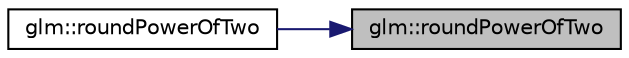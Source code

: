 digraph "glm::roundPowerOfTwo"
{
 // LATEX_PDF_SIZE
  edge [fontname="Helvetica",fontsize="10",labelfontname="Helvetica",labelfontsize="10"];
  node [fontname="Helvetica",fontsize="10",shape=record];
  rankdir="RL";
  Node1 [label="glm::roundPowerOfTwo",height=0.2,width=0.4,color="black", fillcolor="grey75", style="filled", fontcolor="black",tooltip=" "];
  Node1 -> Node2 [dir="back",color="midnightblue",fontsize="10",style="solid",fontname="Helvetica"];
  Node2 [label="glm::roundPowerOfTwo",height=0.2,width=0.4,color="black", fillcolor="white", style="filled",URL="$group__gtc__round.html#gae95be3b384f3bbd00c6c1cf0a1f96485",tooltip=" "];
}

